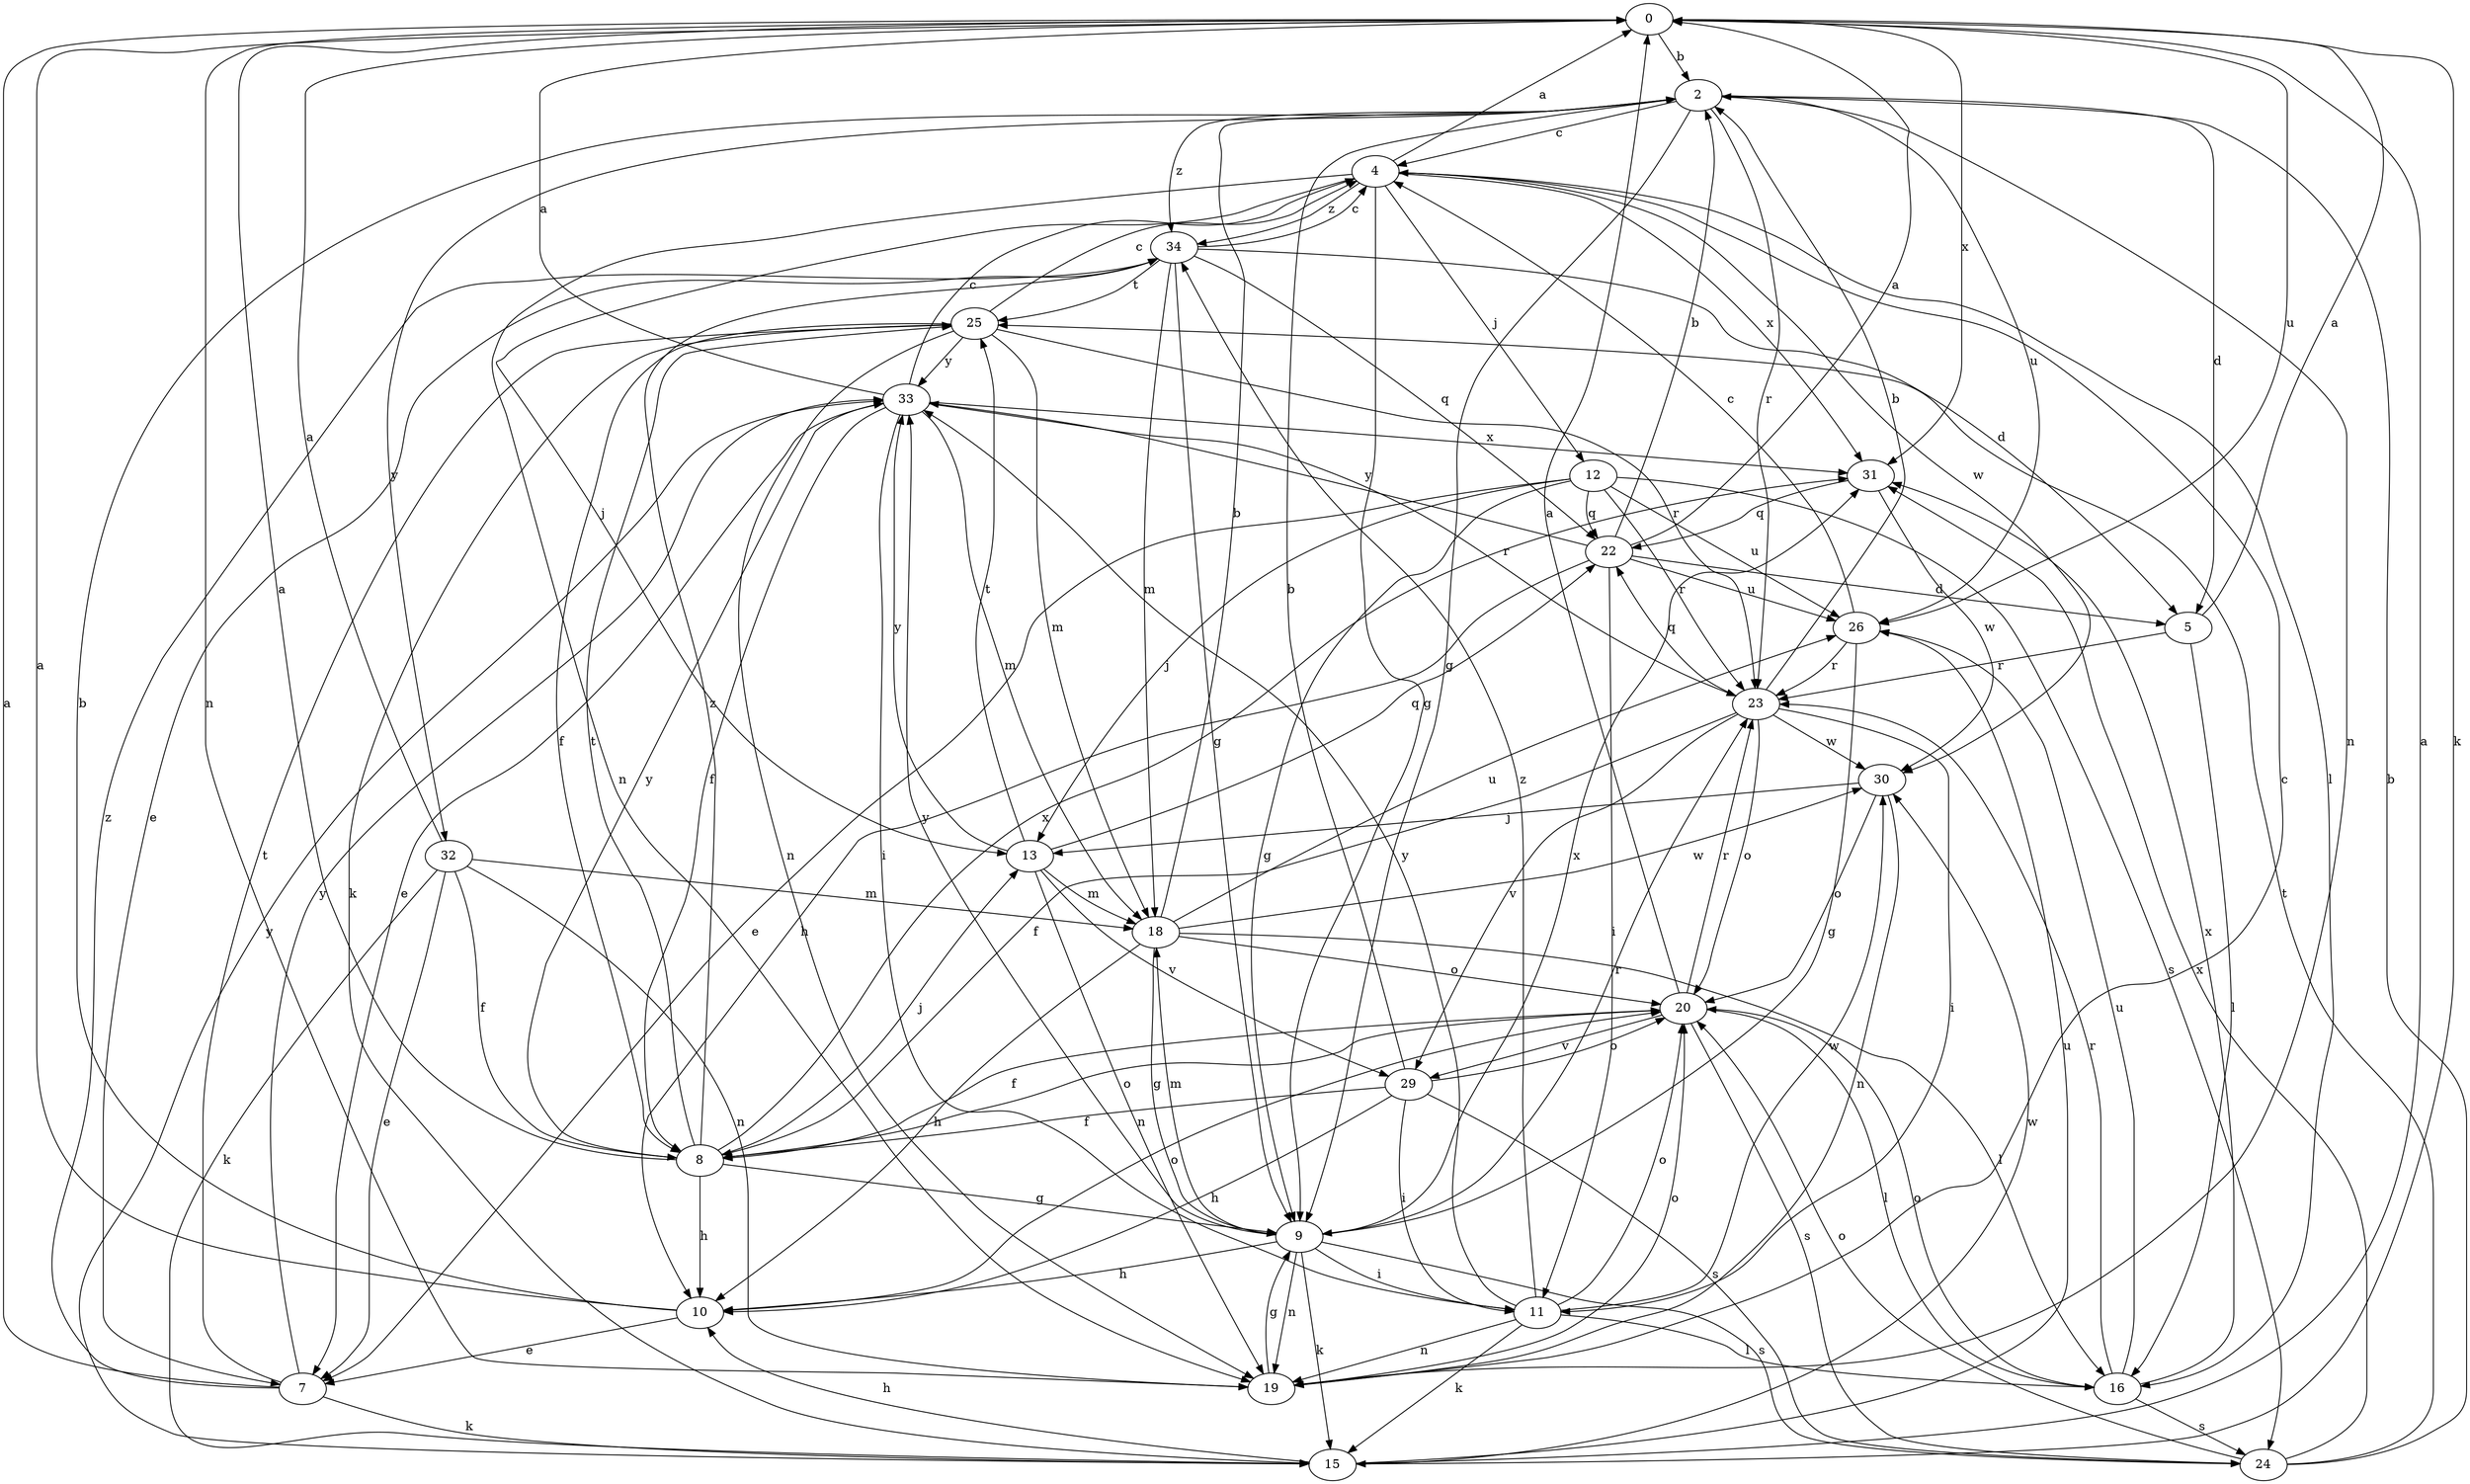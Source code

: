 strict digraph  {
0;
2;
4;
5;
7;
8;
9;
10;
11;
12;
13;
15;
16;
18;
19;
20;
22;
23;
24;
25;
26;
29;
30;
31;
32;
33;
34;
0 -> 2  [label=b];
0 -> 15  [label=k];
0 -> 19  [label=n];
0 -> 26  [label=u];
0 -> 31  [label=x];
2 -> 4  [label=c];
2 -> 5  [label=d];
2 -> 9  [label=g];
2 -> 19  [label=n];
2 -> 23  [label=r];
2 -> 26  [label=u];
2 -> 32  [label=y];
2 -> 34  [label=z];
4 -> 0  [label=a];
4 -> 9  [label=g];
4 -> 12  [label=j];
4 -> 13  [label=j];
4 -> 16  [label=l];
4 -> 19  [label=n];
4 -> 30  [label=w];
4 -> 31  [label=x];
4 -> 34  [label=z];
5 -> 0  [label=a];
5 -> 16  [label=l];
5 -> 23  [label=r];
7 -> 0  [label=a];
7 -> 15  [label=k];
7 -> 25  [label=t];
7 -> 33  [label=y];
7 -> 34  [label=z];
8 -> 0  [label=a];
8 -> 9  [label=g];
8 -> 10  [label=h];
8 -> 13  [label=j];
8 -> 20  [label=o];
8 -> 25  [label=t];
8 -> 31  [label=x];
8 -> 33  [label=y];
8 -> 34  [label=z];
9 -> 10  [label=h];
9 -> 11  [label=i];
9 -> 15  [label=k];
9 -> 18  [label=m];
9 -> 19  [label=n];
9 -> 23  [label=r];
9 -> 24  [label=s];
9 -> 31  [label=x];
9 -> 33  [label=y];
10 -> 0  [label=a];
10 -> 2  [label=b];
10 -> 7  [label=e];
10 -> 20  [label=o];
11 -> 15  [label=k];
11 -> 16  [label=l];
11 -> 19  [label=n];
11 -> 20  [label=o];
11 -> 30  [label=w];
11 -> 33  [label=y];
11 -> 34  [label=z];
12 -> 7  [label=e];
12 -> 9  [label=g];
12 -> 13  [label=j];
12 -> 22  [label=q];
12 -> 23  [label=r];
12 -> 24  [label=s];
12 -> 26  [label=u];
13 -> 18  [label=m];
13 -> 19  [label=n];
13 -> 22  [label=q];
13 -> 25  [label=t];
13 -> 29  [label=v];
13 -> 33  [label=y];
15 -> 0  [label=a];
15 -> 10  [label=h];
15 -> 26  [label=u];
15 -> 30  [label=w];
15 -> 33  [label=y];
16 -> 20  [label=o];
16 -> 23  [label=r];
16 -> 24  [label=s];
16 -> 26  [label=u];
16 -> 31  [label=x];
18 -> 2  [label=b];
18 -> 9  [label=g];
18 -> 10  [label=h];
18 -> 16  [label=l];
18 -> 20  [label=o];
18 -> 26  [label=u];
18 -> 30  [label=w];
19 -> 4  [label=c];
19 -> 9  [label=g];
19 -> 20  [label=o];
20 -> 0  [label=a];
20 -> 8  [label=f];
20 -> 16  [label=l];
20 -> 23  [label=r];
20 -> 24  [label=s];
20 -> 29  [label=v];
22 -> 0  [label=a];
22 -> 2  [label=b];
22 -> 5  [label=d];
22 -> 10  [label=h];
22 -> 11  [label=i];
22 -> 26  [label=u];
22 -> 33  [label=y];
23 -> 2  [label=b];
23 -> 8  [label=f];
23 -> 11  [label=i];
23 -> 20  [label=o];
23 -> 22  [label=q];
23 -> 29  [label=v];
23 -> 30  [label=w];
24 -> 2  [label=b];
24 -> 20  [label=o];
24 -> 25  [label=t];
24 -> 31  [label=x];
25 -> 4  [label=c];
25 -> 8  [label=f];
25 -> 15  [label=k];
25 -> 18  [label=m];
25 -> 19  [label=n];
25 -> 23  [label=r];
25 -> 33  [label=y];
26 -> 4  [label=c];
26 -> 9  [label=g];
26 -> 23  [label=r];
29 -> 2  [label=b];
29 -> 8  [label=f];
29 -> 10  [label=h];
29 -> 11  [label=i];
29 -> 20  [label=o];
29 -> 24  [label=s];
30 -> 13  [label=j];
30 -> 19  [label=n];
30 -> 20  [label=o];
31 -> 22  [label=q];
31 -> 30  [label=w];
32 -> 0  [label=a];
32 -> 7  [label=e];
32 -> 8  [label=f];
32 -> 15  [label=k];
32 -> 18  [label=m];
32 -> 19  [label=n];
33 -> 0  [label=a];
33 -> 4  [label=c];
33 -> 7  [label=e];
33 -> 8  [label=f];
33 -> 11  [label=i];
33 -> 18  [label=m];
33 -> 23  [label=r];
33 -> 31  [label=x];
34 -> 4  [label=c];
34 -> 5  [label=d];
34 -> 7  [label=e];
34 -> 9  [label=g];
34 -> 18  [label=m];
34 -> 22  [label=q];
34 -> 25  [label=t];
}
